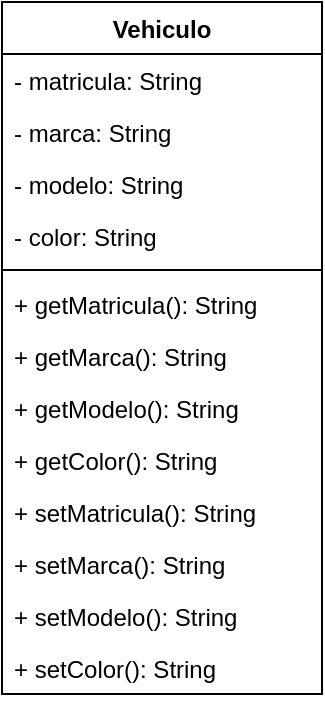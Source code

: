 <mxfile version="24.7.16">
  <diagram id="C5RBs43oDa-KdzZeNtuy" name="Page-1">
    <mxGraphModel dx="657" dy="327" grid="1" gridSize="10" guides="1" tooltips="1" connect="1" arrows="1" fold="1" page="1" pageScale="1" pageWidth="827" pageHeight="1169" math="0" shadow="0">
      <root>
        <mxCell id="WIyWlLk6GJQsqaUBKTNV-0" />
        <mxCell id="WIyWlLk6GJQsqaUBKTNV-1" parent="WIyWlLk6GJQsqaUBKTNV-0" />
        <mxCell id="F_cKunNHHWlFdIyCCfLF-0" value="Vehiculo" style="swimlane;fontStyle=1;align=center;verticalAlign=top;childLayout=stackLayout;horizontal=1;startSize=26;horizontalStack=0;resizeParent=1;resizeParentMax=0;resizeLast=0;collapsible=1;marginBottom=0;whiteSpace=wrap;html=1;" vertex="1" parent="WIyWlLk6GJQsqaUBKTNV-1">
          <mxGeometry x="350" y="260" width="160" height="346" as="geometry" />
        </mxCell>
        <mxCell id="F_cKunNHHWlFdIyCCfLF-1" value="- matricula: String" style="text;strokeColor=none;fillColor=none;align=left;verticalAlign=top;spacingLeft=4;spacingRight=4;overflow=hidden;rotatable=0;points=[[0,0.5],[1,0.5]];portConstraint=eastwest;whiteSpace=wrap;html=1;" vertex="1" parent="F_cKunNHHWlFdIyCCfLF-0">
          <mxGeometry y="26" width="160" height="26" as="geometry" />
        </mxCell>
        <mxCell id="F_cKunNHHWlFdIyCCfLF-5" value="- marca: String" style="text;strokeColor=none;fillColor=none;align=left;verticalAlign=top;spacingLeft=4;spacingRight=4;overflow=hidden;rotatable=0;points=[[0,0.5],[1,0.5]];portConstraint=eastwest;whiteSpace=wrap;html=1;" vertex="1" parent="F_cKunNHHWlFdIyCCfLF-0">
          <mxGeometry y="52" width="160" height="26" as="geometry" />
        </mxCell>
        <mxCell id="F_cKunNHHWlFdIyCCfLF-6" value="- modelo: String" style="text;strokeColor=none;fillColor=none;align=left;verticalAlign=top;spacingLeft=4;spacingRight=4;overflow=hidden;rotatable=0;points=[[0,0.5],[1,0.5]];portConstraint=eastwest;whiteSpace=wrap;html=1;" vertex="1" parent="F_cKunNHHWlFdIyCCfLF-0">
          <mxGeometry y="78" width="160" height="26" as="geometry" />
        </mxCell>
        <mxCell id="F_cKunNHHWlFdIyCCfLF-4" value="- color: String" style="text;strokeColor=none;fillColor=none;align=left;verticalAlign=top;spacingLeft=4;spacingRight=4;overflow=hidden;rotatable=0;points=[[0,0.5],[1,0.5]];portConstraint=eastwest;whiteSpace=wrap;html=1;" vertex="1" parent="F_cKunNHHWlFdIyCCfLF-0">
          <mxGeometry y="104" width="160" height="26" as="geometry" />
        </mxCell>
        <mxCell id="F_cKunNHHWlFdIyCCfLF-2" value="" style="line;strokeWidth=1;fillColor=none;align=left;verticalAlign=middle;spacingTop=-1;spacingLeft=3;spacingRight=3;rotatable=0;labelPosition=right;points=[];portConstraint=eastwest;strokeColor=inherit;" vertex="1" parent="F_cKunNHHWlFdIyCCfLF-0">
          <mxGeometry y="130" width="160" height="8" as="geometry" />
        </mxCell>
        <mxCell id="F_cKunNHHWlFdIyCCfLF-3" value="+ getMatricula(): String" style="text;strokeColor=none;fillColor=none;align=left;verticalAlign=top;spacingLeft=4;spacingRight=4;overflow=hidden;rotatable=0;points=[[0,0.5],[1,0.5]];portConstraint=eastwest;whiteSpace=wrap;html=1;" vertex="1" parent="F_cKunNHHWlFdIyCCfLF-0">
          <mxGeometry y="138" width="160" height="26" as="geometry" />
        </mxCell>
        <mxCell id="F_cKunNHHWlFdIyCCfLF-7" value="+ getMarca(): String" style="text;strokeColor=none;fillColor=none;align=left;verticalAlign=top;spacingLeft=4;spacingRight=4;overflow=hidden;rotatable=0;points=[[0,0.5],[1,0.5]];portConstraint=eastwest;whiteSpace=wrap;html=1;" vertex="1" parent="F_cKunNHHWlFdIyCCfLF-0">
          <mxGeometry y="164" width="160" height="26" as="geometry" />
        </mxCell>
        <mxCell id="F_cKunNHHWlFdIyCCfLF-8" value="+ getModelo(): String" style="text;strokeColor=none;fillColor=none;align=left;verticalAlign=top;spacingLeft=4;spacingRight=4;overflow=hidden;rotatable=0;points=[[0,0.5],[1,0.5]];portConstraint=eastwest;whiteSpace=wrap;html=1;" vertex="1" parent="F_cKunNHHWlFdIyCCfLF-0">
          <mxGeometry y="190" width="160" height="26" as="geometry" />
        </mxCell>
        <mxCell id="F_cKunNHHWlFdIyCCfLF-9" value="+ getColor(): String" style="text;strokeColor=none;fillColor=none;align=left;verticalAlign=top;spacingLeft=4;spacingRight=4;overflow=hidden;rotatable=0;points=[[0,0.5],[1,0.5]];portConstraint=eastwest;whiteSpace=wrap;html=1;" vertex="1" parent="F_cKunNHHWlFdIyCCfLF-0">
          <mxGeometry y="216" width="160" height="26" as="geometry" />
        </mxCell>
        <mxCell id="F_cKunNHHWlFdIyCCfLF-13" value="+ setMatricula(): String" style="text;strokeColor=none;fillColor=none;align=left;verticalAlign=top;spacingLeft=4;spacingRight=4;overflow=hidden;rotatable=0;points=[[0,0.5],[1,0.5]];portConstraint=eastwest;whiteSpace=wrap;html=1;" vertex="1" parent="F_cKunNHHWlFdIyCCfLF-0">
          <mxGeometry y="242" width="160" height="26" as="geometry" />
        </mxCell>
        <mxCell id="F_cKunNHHWlFdIyCCfLF-14" value="+ setMarca(): String" style="text;strokeColor=none;fillColor=none;align=left;verticalAlign=top;spacingLeft=4;spacingRight=4;overflow=hidden;rotatable=0;points=[[0,0.5],[1,0.5]];portConstraint=eastwest;whiteSpace=wrap;html=1;" vertex="1" parent="F_cKunNHHWlFdIyCCfLF-0">
          <mxGeometry y="268" width="160" height="26" as="geometry" />
        </mxCell>
        <mxCell id="F_cKunNHHWlFdIyCCfLF-15" value="+ setModelo(): String" style="text;strokeColor=none;fillColor=none;align=left;verticalAlign=top;spacingLeft=4;spacingRight=4;overflow=hidden;rotatable=0;points=[[0,0.5],[1,0.5]];portConstraint=eastwest;whiteSpace=wrap;html=1;" vertex="1" parent="F_cKunNHHWlFdIyCCfLF-0">
          <mxGeometry y="294" width="160" height="26" as="geometry" />
        </mxCell>
        <mxCell id="F_cKunNHHWlFdIyCCfLF-16" value="+ setColor(): String" style="text;strokeColor=none;fillColor=none;align=left;verticalAlign=top;spacingLeft=4;spacingRight=4;overflow=hidden;rotatable=0;points=[[0,0.5],[1,0.5]];portConstraint=eastwest;whiteSpace=wrap;html=1;" vertex="1" parent="F_cKunNHHWlFdIyCCfLF-0">
          <mxGeometry y="320" width="160" height="26" as="geometry" />
        </mxCell>
      </root>
    </mxGraphModel>
  </diagram>
</mxfile>

